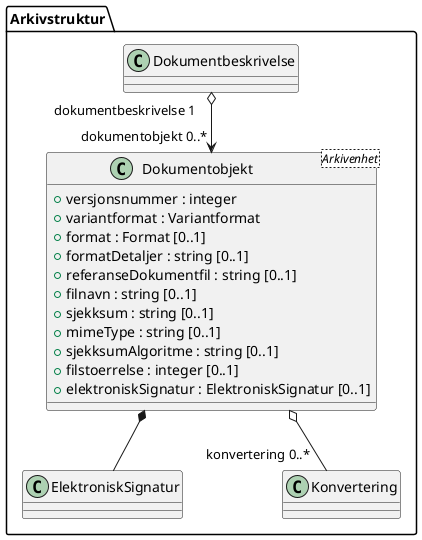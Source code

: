@startuml
skinparam nodesep 100
class Arkivstruktur.Dokumentobjekt <Arkivenhet> {
  +versjonsnummer : integer
  +variantformat : Variantformat
  +format : Format [0..1]
  +formatDetaljer : string [0..1]
  +referanseDokumentfil : string [0..1]
  +filnavn : string [0..1]
  +sjekksum : string [0..1]
  +mimeType : string [0..1]
  +sjekksumAlgoritme : string [0..1]
  +filstoerrelse : integer [0..1]
  +elektroniskSignatur : ElektroniskSignatur [0..1]
}
Arkivstruktur.Dokumentbeskrivelse "dokumentbeskrivelse 1" o--> "dokumentobjekt 0..*" Arkivstruktur.Dokumentobjekt
Arkivstruktur.Dokumentobjekt *-- Arkivstruktur.ElektroniskSignatur
Arkivstruktur.Dokumentobjekt o-- "konvertering 0..*" Arkivstruktur.Konvertering
@enduml
